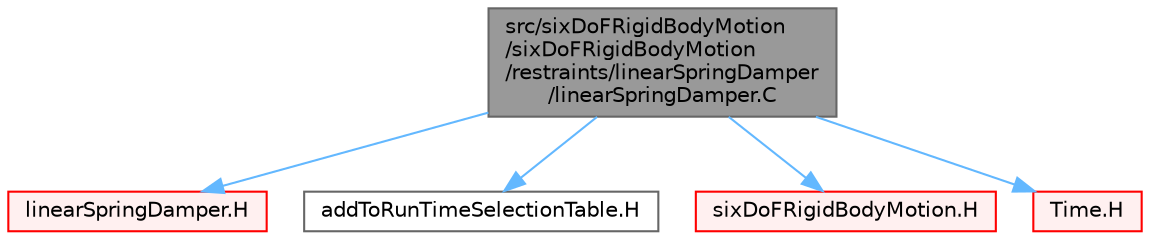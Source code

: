 digraph "src/sixDoFRigidBodyMotion/sixDoFRigidBodyMotion/restraints/linearSpringDamper/linearSpringDamper.C"
{
 // LATEX_PDF_SIZE
  bgcolor="transparent";
  edge [fontname=Helvetica,fontsize=10,labelfontname=Helvetica,labelfontsize=10];
  node [fontname=Helvetica,fontsize=10,shape=box,height=0.2,width=0.4];
  Node1 [id="Node000001",label="src/sixDoFRigidBodyMotion\l/sixDoFRigidBodyMotion\l/restraints/linearSpringDamper\l/linearSpringDamper.C",height=0.2,width=0.4,color="gray40", fillcolor="grey60", style="filled", fontcolor="black",tooltip=" "];
  Node1 -> Node2 [id="edge1_Node000001_Node000002",color="steelblue1",style="solid",tooltip=" "];
  Node2 [id="Node000002",label="linearSpringDamper.H",height=0.2,width=0.4,color="red", fillcolor="#FFF0F0", style="filled",URL="$linearSpringDamper_8H.html",tooltip=" "];
  Node1 -> Node256 [id="edge2_Node000001_Node000256",color="steelblue1",style="solid",tooltip=" "];
  Node256 [id="Node000256",label="addToRunTimeSelectionTable.H",height=0.2,width=0.4,color="grey40", fillcolor="white", style="filled",URL="$addToRunTimeSelectionTable_8H.html",tooltip="Macros for easy insertion into run-time selection tables."];
  Node1 -> Node257 [id="edge3_Node000001_Node000257",color="steelblue1",style="solid",tooltip=" "];
  Node257 [id="Node000257",label="sixDoFRigidBodyMotion.H",height=0.2,width=0.4,color="red", fillcolor="#FFF0F0", style="filled",URL="$sixDoFRigidBodyMotion_8H.html",tooltip=" "];
  Node1 -> Node4 [id="edge4_Node000001_Node000004",color="steelblue1",style="solid",tooltip=" "];
  Node4 [id="Node000004",label="Time.H",height=0.2,width=0.4,color="red", fillcolor="#FFF0F0", style="filled",URL="$Time_8H.html",tooltip=" "];
}
